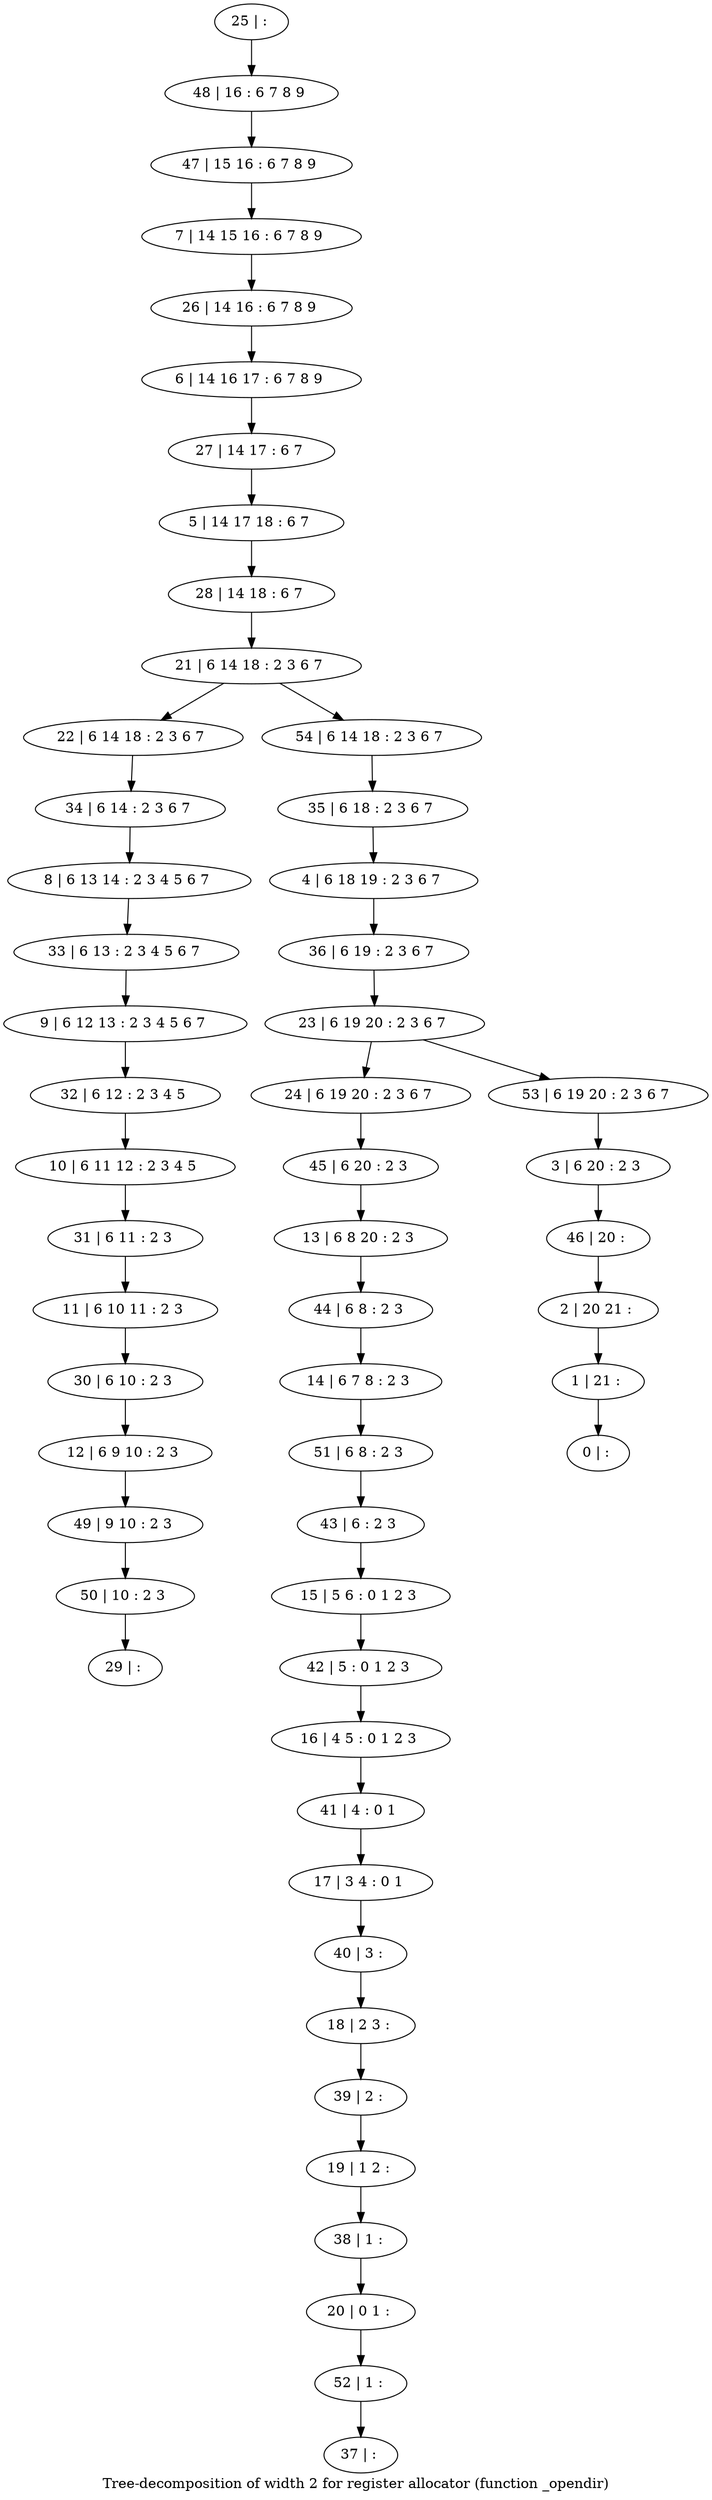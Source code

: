 digraph G {
graph [label="Tree-decomposition of width 2 for register allocator (function _opendir)"]
0[label="0 | : "];
1[label="1 | 21 : "];
2[label="2 | 20 21 : "];
3[label="3 | 6 20 : 2 3 "];
4[label="4 | 6 18 19 : 2 3 6 7 "];
5[label="5 | 14 17 18 : 6 7 "];
6[label="6 | 14 16 17 : 6 7 8 9 "];
7[label="7 | 14 15 16 : 6 7 8 9 "];
8[label="8 | 6 13 14 : 2 3 4 5 6 7 "];
9[label="9 | 6 12 13 : 2 3 4 5 6 7 "];
10[label="10 | 6 11 12 : 2 3 4 5 "];
11[label="11 | 6 10 11 : 2 3 "];
12[label="12 | 6 9 10 : 2 3 "];
13[label="13 | 6 8 20 : 2 3 "];
14[label="14 | 6 7 8 : 2 3 "];
15[label="15 | 5 6 : 0 1 2 3 "];
16[label="16 | 4 5 : 0 1 2 3 "];
17[label="17 | 3 4 : 0 1 "];
18[label="18 | 2 3 : "];
19[label="19 | 1 2 : "];
20[label="20 | 0 1 : "];
21[label="21 | 6 14 18 : 2 3 6 7 "];
22[label="22 | 6 14 18 : 2 3 6 7 "];
23[label="23 | 6 19 20 : 2 3 6 7 "];
24[label="24 | 6 19 20 : 2 3 6 7 "];
25[label="25 | : "];
26[label="26 | 14 16 : 6 7 8 9 "];
27[label="27 | 14 17 : 6 7 "];
28[label="28 | 14 18 : 6 7 "];
29[label="29 | : "];
30[label="30 | 6 10 : 2 3 "];
31[label="31 | 6 11 : 2 3 "];
32[label="32 | 6 12 : 2 3 4 5 "];
33[label="33 | 6 13 : 2 3 4 5 6 7 "];
34[label="34 | 6 14 : 2 3 6 7 "];
35[label="35 | 6 18 : 2 3 6 7 "];
36[label="36 | 6 19 : 2 3 6 7 "];
37[label="37 | : "];
38[label="38 | 1 : "];
39[label="39 | 2 : "];
40[label="40 | 3 : "];
41[label="41 | 4 : 0 1 "];
42[label="42 | 5 : 0 1 2 3 "];
43[label="43 | 6 : 2 3 "];
44[label="44 | 6 8 : 2 3 "];
45[label="45 | 6 20 : 2 3 "];
46[label="46 | 20 : "];
47[label="47 | 15 16 : 6 7 8 9 "];
48[label="48 | 16 : 6 7 8 9 "];
49[label="49 | 9 10 : 2 3 "];
50[label="50 | 10 : 2 3 "];
51[label="51 | 6 8 : 2 3 "];
52[label="52 | 1 : "];
53[label="53 | 6 19 20 : 2 3 6 7 "];
54[label="54 | 6 14 18 : 2 3 6 7 "];
30->12 ;
11->30 ;
31->11 ;
10->31 ;
32->10 ;
9->32 ;
33->9 ;
8->33 ;
34->8 ;
22->34 ;
38->20 ;
19->38 ;
39->19 ;
18->39 ;
40->18 ;
17->40 ;
41->17 ;
16->41 ;
42->16 ;
15->42 ;
43->15 ;
44->14 ;
13->44 ;
45->13 ;
24->45 ;
12->49 ;
50->29 ;
49->50 ;
51->43 ;
14->51 ;
52->37 ;
20->52 ;
25->48 ;
48->47 ;
47->7 ;
7->26 ;
26->6 ;
6->27 ;
27->5 ;
5->28 ;
28->21 ;
35->4 ;
4->36 ;
36->23 ;
3->46 ;
46->2 ;
2->1 ;
1->0 ;
53->3 ;
54->35 ;
23->24 ;
23->53 ;
21->22 ;
21->54 ;
}

